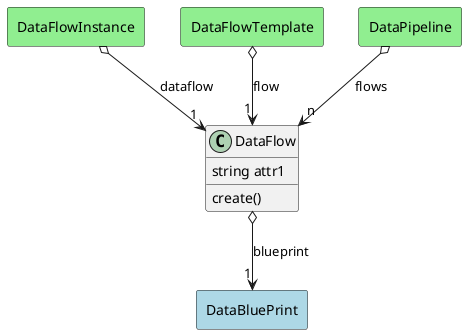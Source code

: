 @startuml

class "DataFlow" as Model {
 string attr1

 create()
 
}

rectangle "DataBluePrint" as DataBluePrint #lightblue {
}

Model o--> "1" DataBluePrint : blueprint




    rectangle "DataFlowInstance" as DataFlowInstance #lightgreen {
    }
    
        DataFlowInstance   o--> "1" Model : "dataflow"
    
    rectangle "DataFlowTemplate" as DataFlowTemplate #lightgreen {
    }
    
        DataFlowTemplate   o--> "1" Model : "flow"
    
    rectangle "DataPipeline" as DataPipeline #lightgreen {
    }
    
        DataPipeline   o--> "n" Model : "flows"
    

@enduml
